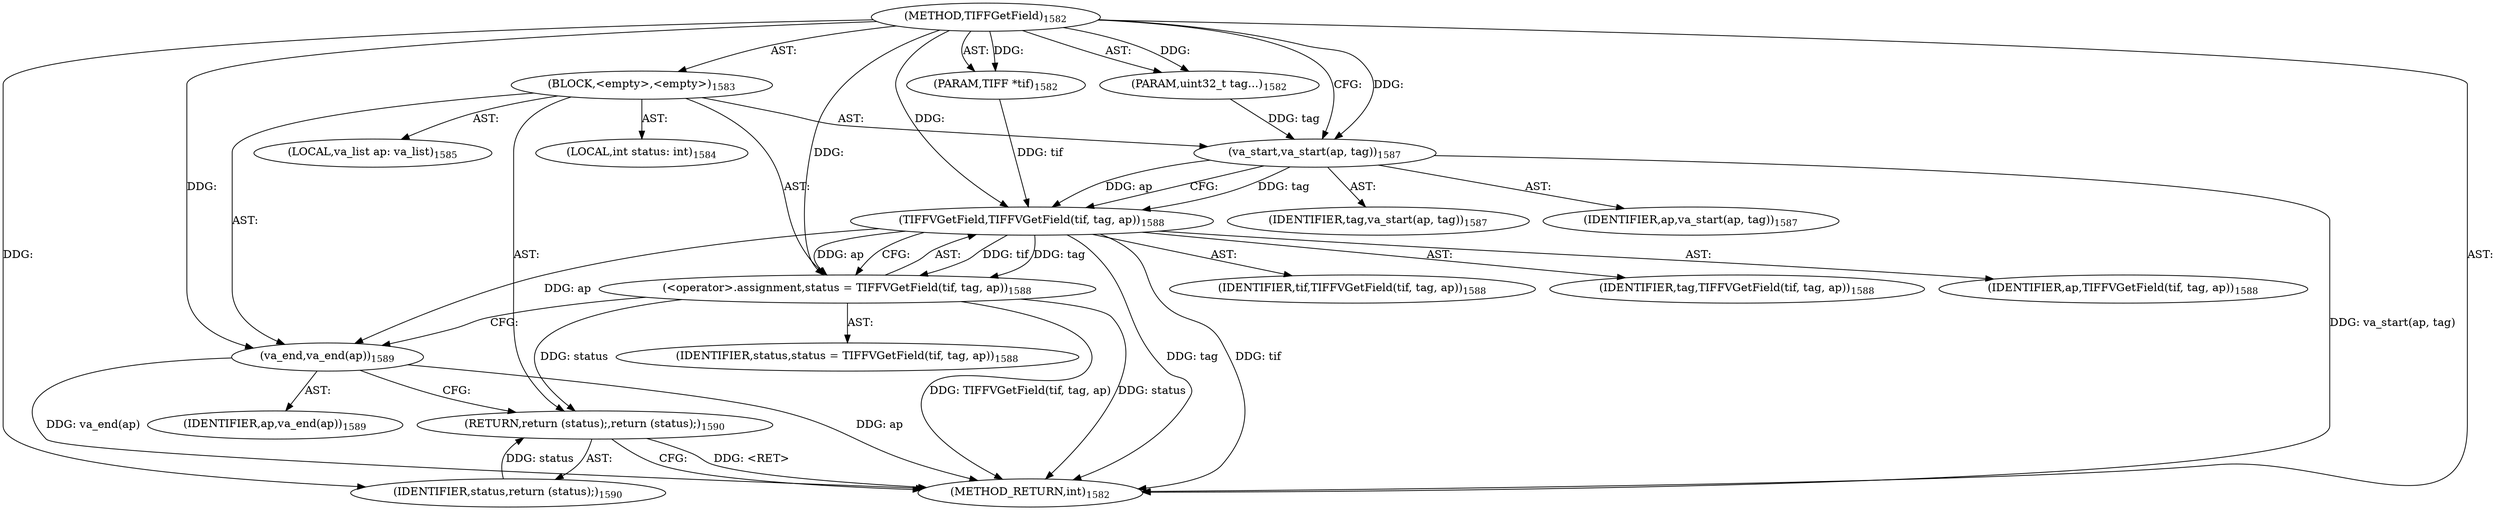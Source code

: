 digraph "TIFFGetField" {  
"43155" [label = <(METHOD,TIFFGetField)<SUB>1582</SUB>> ]
"43156" [label = <(PARAM,TIFF *tif)<SUB>1582</SUB>> ]
"43157" [label = <(PARAM,uint32_t tag...)<SUB>1582</SUB>> ]
"43158" [label = <(BLOCK,&lt;empty&gt;,&lt;empty&gt;)<SUB>1583</SUB>> ]
"43159" [label = <(LOCAL,int status: int)<SUB>1584</SUB>> ]
"43160" [label = <(LOCAL,va_list ap: va_list)<SUB>1585</SUB>> ]
"43161" [label = <(va_start,va_start(ap, tag))<SUB>1587</SUB>> ]
"43162" [label = <(IDENTIFIER,ap,va_start(ap, tag))<SUB>1587</SUB>> ]
"43163" [label = <(IDENTIFIER,tag,va_start(ap, tag))<SUB>1587</SUB>> ]
"43164" [label = <(&lt;operator&gt;.assignment,status = TIFFVGetField(tif, tag, ap))<SUB>1588</SUB>> ]
"43165" [label = <(IDENTIFIER,status,status = TIFFVGetField(tif, tag, ap))<SUB>1588</SUB>> ]
"43166" [label = <(TIFFVGetField,TIFFVGetField(tif, tag, ap))<SUB>1588</SUB>> ]
"43167" [label = <(IDENTIFIER,tif,TIFFVGetField(tif, tag, ap))<SUB>1588</SUB>> ]
"43168" [label = <(IDENTIFIER,tag,TIFFVGetField(tif, tag, ap))<SUB>1588</SUB>> ]
"43169" [label = <(IDENTIFIER,ap,TIFFVGetField(tif, tag, ap))<SUB>1588</SUB>> ]
"43170" [label = <(va_end,va_end(ap))<SUB>1589</SUB>> ]
"43171" [label = <(IDENTIFIER,ap,va_end(ap))<SUB>1589</SUB>> ]
"43172" [label = <(RETURN,return (status);,return (status);)<SUB>1590</SUB>> ]
"43173" [label = <(IDENTIFIER,status,return (status);)<SUB>1590</SUB>> ]
"43174" [label = <(METHOD_RETURN,int)<SUB>1582</SUB>> ]
  "43155" -> "43156"  [ label = "AST: "] 
  "43155" -> "43157"  [ label = "AST: "] 
  "43155" -> "43158"  [ label = "AST: "] 
  "43155" -> "43174"  [ label = "AST: "] 
  "43158" -> "43159"  [ label = "AST: "] 
  "43158" -> "43160"  [ label = "AST: "] 
  "43158" -> "43161"  [ label = "AST: "] 
  "43158" -> "43164"  [ label = "AST: "] 
  "43158" -> "43170"  [ label = "AST: "] 
  "43158" -> "43172"  [ label = "AST: "] 
  "43161" -> "43162"  [ label = "AST: "] 
  "43161" -> "43163"  [ label = "AST: "] 
  "43164" -> "43165"  [ label = "AST: "] 
  "43164" -> "43166"  [ label = "AST: "] 
  "43166" -> "43167"  [ label = "AST: "] 
  "43166" -> "43168"  [ label = "AST: "] 
  "43166" -> "43169"  [ label = "AST: "] 
  "43170" -> "43171"  [ label = "AST: "] 
  "43172" -> "43173"  [ label = "AST: "] 
  "43161" -> "43166"  [ label = "CFG: "] 
  "43164" -> "43170"  [ label = "CFG: "] 
  "43170" -> "43172"  [ label = "CFG: "] 
  "43172" -> "43174"  [ label = "CFG: "] 
  "43166" -> "43164"  [ label = "CFG: "] 
  "43155" -> "43161"  [ label = "CFG: "] 
  "43172" -> "43174"  [ label = "DDG: &lt;RET&gt;"] 
  "43161" -> "43174"  [ label = "DDG: va_start(ap, tag)"] 
  "43164" -> "43174"  [ label = "DDG: status"] 
  "43166" -> "43174"  [ label = "DDG: tif"] 
  "43166" -> "43174"  [ label = "DDG: tag"] 
  "43164" -> "43174"  [ label = "DDG: TIFFVGetField(tif, tag, ap)"] 
  "43170" -> "43174"  [ label = "DDG: ap"] 
  "43170" -> "43174"  [ label = "DDG: va_end(ap)"] 
  "43155" -> "43156"  [ label = "DDG: "] 
  "43155" -> "43157"  [ label = "DDG: "] 
  "43166" -> "43164"  [ label = "DDG: tif"] 
  "43166" -> "43164"  [ label = "DDG: tag"] 
  "43166" -> "43164"  [ label = "DDG: ap"] 
  "43173" -> "43172"  [ label = "DDG: status"] 
  "43164" -> "43172"  [ label = "DDG: status"] 
  "43155" -> "43161"  [ label = "DDG: "] 
  "43157" -> "43161"  [ label = "DDG: tag"] 
  "43155" -> "43164"  [ label = "DDG: "] 
  "43166" -> "43170"  [ label = "DDG: ap"] 
  "43155" -> "43170"  [ label = "DDG: "] 
  "43155" -> "43173"  [ label = "DDG: "] 
  "43156" -> "43166"  [ label = "DDG: tif"] 
  "43155" -> "43166"  [ label = "DDG: "] 
  "43161" -> "43166"  [ label = "DDG: tag"] 
  "43161" -> "43166"  [ label = "DDG: ap"] 
}
